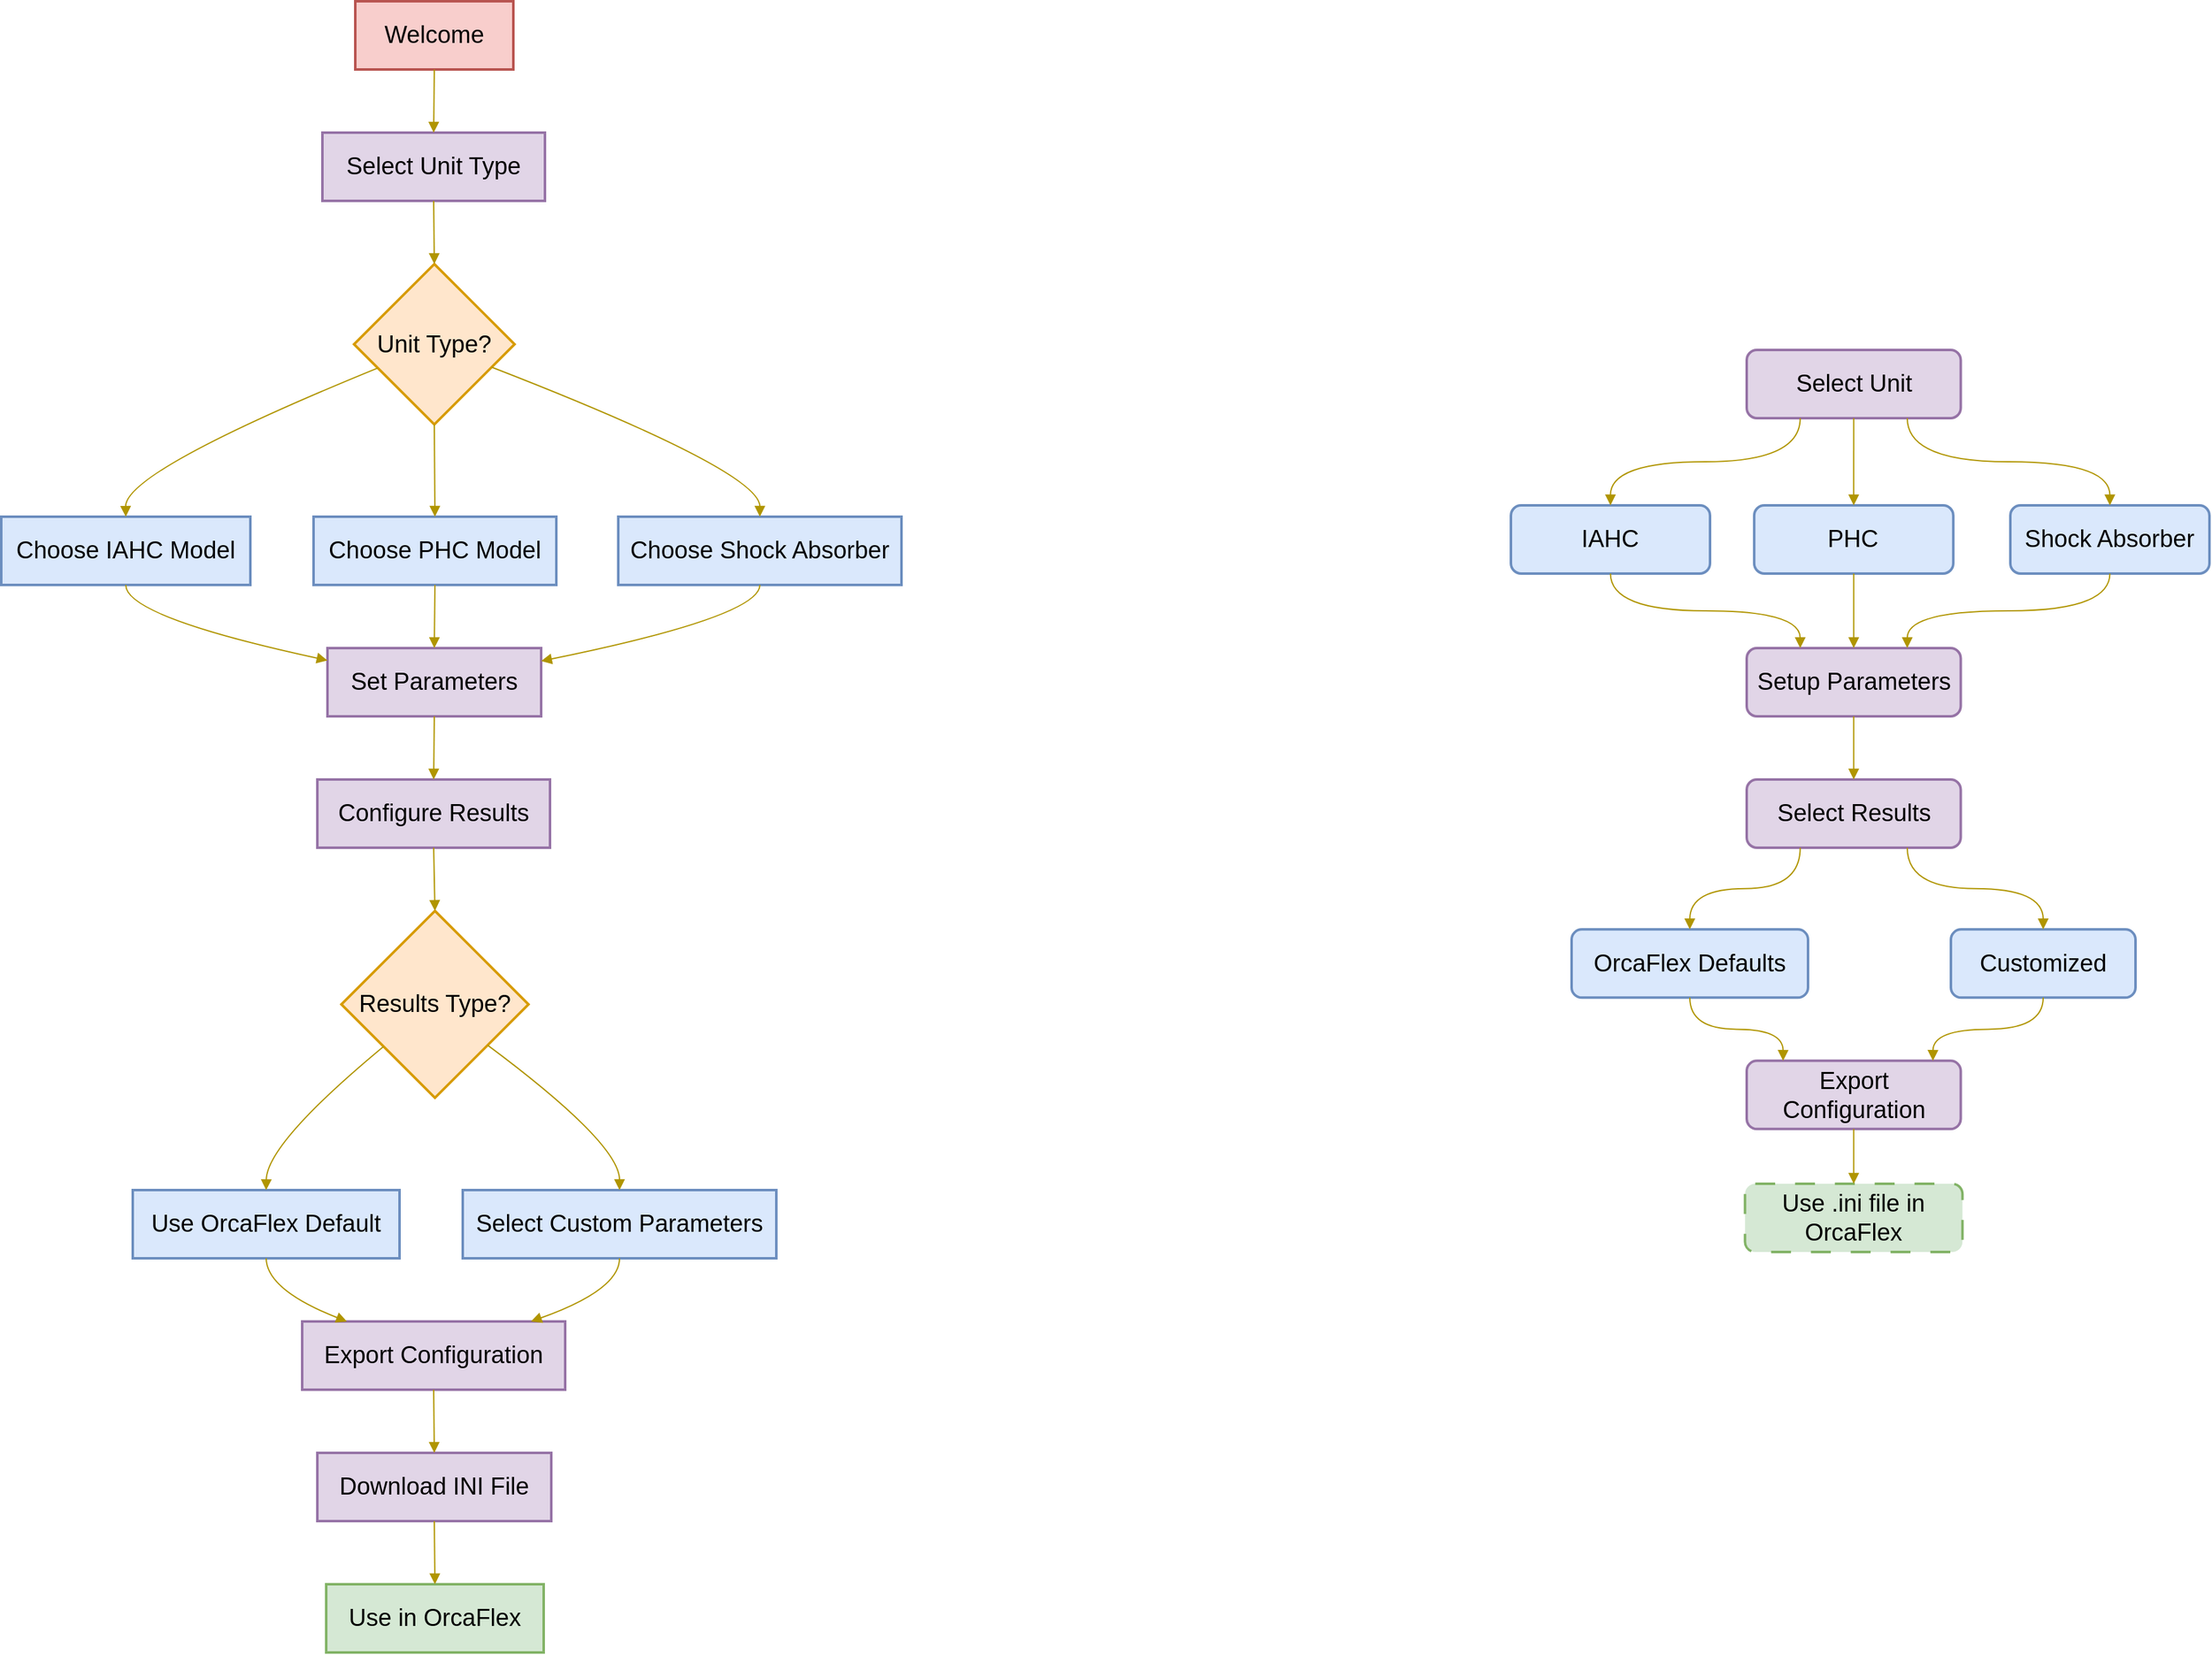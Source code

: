 <mxfile version="28.0.4">
  <diagram name="Page-1" id="onxP4JfPwNa4epTdOo82">
    <mxGraphModel dx="3491" dy="889" grid="0" gridSize="10" guides="1" tooltips="1" connect="1" arrows="1" fold="1" page="0" pageScale="1" pageWidth="827" pageHeight="1169" math="0" shadow="0">
      <root>
        <mxCell id="0" />
        <mxCell id="1" parent="0" />
        <mxCell id="If4_q0kXJj8Fwwu1IU7B-143" value="Welcome" style="whiteSpace=wrap;strokeWidth=2;fontSize=19;fillColor=#f8cecc;strokeColor=#b85450;" parent="1" vertex="1">
          <mxGeometry x="300" y="383" width="125" height="54" as="geometry" />
        </mxCell>
        <mxCell id="If4_q0kXJj8Fwwu1IU7B-144" value="Select Unit Type" style="whiteSpace=wrap;strokeWidth=2;fontSize=19;fillColor=#e1d5e7;strokeColor=#9673a6;" parent="1" vertex="1">
          <mxGeometry x="274" y="487" width="176" height="54" as="geometry" />
        </mxCell>
        <mxCell id="If4_q0kXJj8Fwwu1IU7B-145" value="Unit Type?" style="rhombus;strokeWidth=2;whiteSpace=wrap;fontSize=19;fillColor=#ffe6cc;strokeColor=#d79b00;" parent="1" vertex="1">
          <mxGeometry x="299" y="591" width="127" height="127" as="geometry" />
        </mxCell>
        <mxCell id="If4_q0kXJj8Fwwu1IU7B-146" value="Choose IAHC Model" style="whiteSpace=wrap;strokeWidth=2;fontSize=19;fillColor=#dae8fc;strokeColor=#6c8ebf;" parent="1" vertex="1">
          <mxGeometry x="20" y="791" width="197" height="54" as="geometry" />
        </mxCell>
        <mxCell id="If4_q0kXJj8Fwwu1IU7B-147" value="Choose PHC Model" style="whiteSpace=wrap;strokeWidth=2;fontSize=19;fillColor=#dae8fc;strokeColor=#6c8ebf;" parent="1" vertex="1">
          <mxGeometry x="267" y="791" width="192" height="54" as="geometry" />
        </mxCell>
        <mxCell id="If4_q0kXJj8Fwwu1IU7B-148" value="Choose Shock Absorber" style="whiteSpace=wrap;strokeWidth=2;fontSize=19;fillColor=#dae8fc;strokeColor=#6c8ebf;" parent="1" vertex="1">
          <mxGeometry x="508" y="791" width="224" height="54" as="geometry" />
        </mxCell>
        <mxCell id="If4_q0kXJj8Fwwu1IU7B-149" value="Set Parameters" style="whiteSpace=wrap;strokeWidth=2;fontSize=19;fillColor=#e1d5e7;strokeColor=#9673a6;" parent="1" vertex="1">
          <mxGeometry x="278" y="895" width="169" height="54" as="geometry" />
        </mxCell>
        <mxCell id="If4_q0kXJj8Fwwu1IU7B-150" value="Configure Results" style="whiteSpace=wrap;strokeWidth=2;fontSize=19;fillColor=#e1d5e7;strokeColor=#9673a6;" parent="1" vertex="1">
          <mxGeometry x="270" y="999" width="184" height="54" as="geometry" />
        </mxCell>
        <mxCell id="If4_q0kXJj8Fwwu1IU7B-151" value="Results Type?" style="rhombus;strokeWidth=2;whiteSpace=wrap;fontSize=19;fillColor=#ffe6cc;strokeColor=#d79b00;" parent="1" vertex="1">
          <mxGeometry x="289" y="1103" width="148" height="148" as="geometry" />
        </mxCell>
        <mxCell id="If4_q0kXJj8Fwwu1IU7B-152" value="Use OrcaFlex Default" style="whiteSpace=wrap;strokeWidth=2;fontSize=19;fillColor=#dae8fc;strokeColor=#6c8ebf;" parent="1" vertex="1">
          <mxGeometry x="124" y="1324" width="211" height="54" as="geometry" />
        </mxCell>
        <mxCell id="If4_q0kXJj8Fwwu1IU7B-153" value="Select Custom Parameters" style="whiteSpace=wrap;strokeWidth=2;fontSize=19;fillColor=#dae8fc;strokeColor=#6c8ebf;" parent="1" vertex="1">
          <mxGeometry x="385" y="1324" width="248" height="54" as="geometry" />
        </mxCell>
        <mxCell id="If4_q0kXJj8Fwwu1IU7B-154" value="Export Configuration" style="whiteSpace=wrap;strokeWidth=2;fontSize=19;fillColor=#e1d5e7;strokeColor=#9673a6;" parent="1" vertex="1">
          <mxGeometry x="258" y="1428" width="208" height="54" as="geometry" />
        </mxCell>
        <mxCell id="If4_q0kXJj8Fwwu1IU7B-155" value="Download INI File" style="whiteSpace=wrap;strokeWidth=2;fontSize=19;fillColor=#e1d5e7;strokeColor=#9673a6;" parent="1" vertex="1">
          <mxGeometry x="270" y="1532" width="185" height="54" as="geometry" />
        </mxCell>
        <mxCell id="If4_q0kXJj8Fwwu1IU7B-156" value="Use in OrcaFlex" style="whiteSpace=wrap;strokeWidth=2;fontSize=19;fillColor=#d5e8d4;strokeColor=#82b366;" parent="1" vertex="1">
          <mxGeometry x="277" y="1636" width="172" height="54" as="geometry" />
        </mxCell>
        <mxCell id="If4_q0kXJj8Fwwu1IU7B-157" value="" style="curved=1;startArrow=none;endArrow=block;exitX=0.5;exitY=1;entryX=0.5;entryY=0;rounded=0;fontSize=19;fillColor=#e3c800;strokeColor=#B09500;" parent="1" source="If4_q0kXJj8Fwwu1IU7B-143" target="If4_q0kXJj8Fwwu1IU7B-144" edge="1">
          <mxGeometry relative="1" as="geometry">
            <Array as="points" />
          </mxGeometry>
        </mxCell>
        <mxCell id="If4_q0kXJj8Fwwu1IU7B-158" value="" style="curved=1;startArrow=none;endArrow=block;exitX=0.5;exitY=1;entryX=0.5;entryY=0;rounded=0;fontSize=19;strokeColor=#B09500;align=center;verticalAlign=middle;fontFamily=Helvetica;fontColor=default;labelBackgroundColor=default;fillColor=#e3c800;" parent="1" source="If4_q0kXJj8Fwwu1IU7B-144" target="If4_q0kXJj8Fwwu1IU7B-145" edge="1">
          <mxGeometry relative="1" as="geometry">
            <Array as="points" />
          </mxGeometry>
        </mxCell>
        <mxCell id="If4_q0kXJj8Fwwu1IU7B-159" value="" style="curved=1;startArrow=none;endArrow=block;exitX=0;exitY=0.71;entryX=0.5;entryY=0.01;rounded=0;fontSize=19;strokeColor=#B09500;align=center;verticalAlign=middle;fontFamily=Helvetica;fontColor=default;labelBackgroundColor=default;fillColor=#e3c800;" parent="1" source="If4_q0kXJj8Fwwu1IU7B-145" target="If4_q0kXJj8Fwwu1IU7B-146" edge="1">
          <mxGeometry relative="1" as="geometry">
            <Array as="points">
              <mxPoint x="118" y="755" />
            </Array>
          </mxGeometry>
        </mxCell>
        <mxCell id="If4_q0kXJj8Fwwu1IU7B-160" value="" style="curved=1;startArrow=none;endArrow=block;exitX=0.5;exitY=1;entryX=0.5;entryY=0.01;rounded=0;fontSize=19;strokeColor=#B09500;align=center;verticalAlign=middle;fontFamily=Helvetica;fontColor=default;labelBackgroundColor=default;fillColor=#e3c800;" parent="1" source="If4_q0kXJj8Fwwu1IU7B-145" target="If4_q0kXJj8Fwwu1IU7B-147" edge="1">
          <mxGeometry relative="1" as="geometry">
            <Array as="points" />
          </mxGeometry>
        </mxCell>
        <mxCell id="If4_q0kXJj8Fwwu1IU7B-161" value="" style="curved=1;startArrow=none;endArrow=block;exitX=1;exitY=0.7;entryX=0.5;entryY=0.01;rounded=0;fontSize=19;strokeColor=#B09500;align=center;verticalAlign=middle;fontFamily=Helvetica;fontColor=default;labelBackgroundColor=default;fillColor=#e3c800;" parent="1" source="If4_q0kXJj8Fwwu1IU7B-145" target="If4_q0kXJj8Fwwu1IU7B-148" edge="1">
          <mxGeometry relative="1" as="geometry">
            <Array as="points">
              <mxPoint x="620" y="755" />
            </Array>
          </mxGeometry>
        </mxCell>
        <mxCell id="If4_q0kXJj8Fwwu1IU7B-162" value="" style="curved=1;startArrow=none;endArrow=block;exitX=0.5;exitY=1.01;entryX=0;entryY=0.18;rounded=0;fontSize=19;strokeColor=#B09500;align=center;verticalAlign=middle;fontFamily=Helvetica;fontColor=default;labelBackgroundColor=default;fillColor=#e3c800;" parent="1" source="If4_q0kXJj8Fwwu1IU7B-146" target="If4_q0kXJj8Fwwu1IU7B-149" edge="1">
          <mxGeometry relative="1" as="geometry">
            <Array as="points">
              <mxPoint x="118" y="870" />
            </Array>
          </mxGeometry>
        </mxCell>
        <mxCell id="If4_q0kXJj8Fwwu1IU7B-163" value="" style="curved=1;startArrow=none;endArrow=block;exitX=0.5;exitY=1.01;entryX=0.5;entryY=0.01;rounded=0;fontSize=19;strokeColor=#B09500;align=center;verticalAlign=middle;fontFamily=Helvetica;fontColor=default;labelBackgroundColor=default;fillColor=#e3c800;" parent="1" source="If4_q0kXJj8Fwwu1IU7B-147" target="If4_q0kXJj8Fwwu1IU7B-149" edge="1">
          <mxGeometry relative="1" as="geometry">
            <Array as="points" />
          </mxGeometry>
        </mxCell>
        <mxCell id="If4_q0kXJj8Fwwu1IU7B-164" value="" style="curved=1;startArrow=none;endArrow=block;exitX=0.5;exitY=1.01;entryX=1;entryY=0.19;rounded=0;fontSize=19;strokeColor=#B09500;align=center;verticalAlign=middle;fontFamily=Helvetica;fontColor=default;labelBackgroundColor=default;fillColor=#e3c800;" parent="1" source="If4_q0kXJj8Fwwu1IU7B-148" target="If4_q0kXJj8Fwwu1IU7B-149" edge="1">
          <mxGeometry relative="1" as="geometry">
            <Array as="points">
              <mxPoint x="620" y="870" />
            </Array>
          </mxGeometry>
        </mxCell>
        <mxCell id="If4_q0kXJj8Fwwu1IU7B-165" value="" style="curved=1;startArrow=none;endArrow=block;exitX=0.5;exitY=1.01;entryX=0.5;entryY=0.01;rounded=0;fontSize=19;strokeColor=#B09500;align=center;verticalAlign=middle;fontFamily=Helvetica;fontColor=default;labelBackgroundColor=default;fillColor=#e3c800;" parent="1" source="If4_q0kXJj8Fwwu1IU7B-149" target="If4_q0kXJj8Fwwu1IU7B-150" edge="1">
          <mxGeometry relative="1" as="geometry">
            <Array as="points" />
          </mxGeometry>
        </mxCell>
        <mxCell id="If4_q0kXJj8Fwwu1IU7B-166" value="" style="curved=1;startArrow=none;endArrow=block;exitX=0.5;exitY=1.01;entryX=0.5;entryY=0;rounded=0;fontSize=19;strokeColor=#B09500;align=center;verticalAlign=middle;fontFamily=Helvetica;fontColor=default;labelBackgroundColor=default;fillColor=#e3c800;" parent="1" source="If4_q0kXJj8Fwwu1IU7B-150" target="If4_q0kXJj8Fwwu1IU7B-151" edge="1">
          <mxGeometry relative="1" as="geometry">
            <Array as="points" />
          </mxGeometry>
        </mxCell>
        <mxCell id="If4_q0kXJj8Fwwu1IU7B-167" value="" style="curved=1;startArrow=none;endArrow=block;exitX=0;exitY=0.91;entryX=0.5;entryY=0;rounded=0;fontSize=19;strokeColor=#B09500;align=center;verticalAlign=middle;fontFamily=Helvetica;fontColor=default;labelBackgroundColor=default;fillColor=#e3c800;" parent="1" source="If4_q0kXJj8Fwwu1IU7B-151" target="If4_q0kXJj8Fwwu1IU7B-152" edge="1">
          <mxGeometry relative="1" as="geometry">
            <Array as="points">
              <mxPoint x="230" y="1287" />
            </Array>
          </mxGeometry>
        </mxCell>
        <mxCell id="If4_q0kXJj8Fwwu1IU7B-168" value="" style="curved=1;startArrow=none;endArrow=block;exitX=0.99;exitY=0.88;entryX=0.5;entryY=0;rounded=0;fontSize=19;strokeColor=#B09500;align=center;verticalAlign=middle;fontFamily=Helvetica;fontColor=default;labelBackgroundColor=default;fillColor=#e3c800;" parent="1" source="If4_q0kXJj8Fwwu1IU7B-151" target="If4_q0kXJj8Fwwu1IU7B-153" edge="1">
          <mxGeometry relative="1" as="geometry">
            <Array as="points">
              <mxPoint x="509" y="1287" />
            </Array>
          </mxGeometry>
        </mxCell>
        <mxCell id="If4_q0kXJj8Fwwu1IU7B-169" value="" style="curved=1;startArrow=none;endArrow=block;exitX=0.5;exitY=1;entryX=0.17;entryY=0;rounded=0;fontSize=19;strokeColor=#B09500;align=center;verticalAlign=middle;fontFamily=Helvetica;fontColor=default;labelBackgroundColor=default;fillColor=#e3c800;" parent="1" source="If4_q0kXJj8Fwwu1IU7B-152" target="If4_q0kXJj8Fwwu1IU7B-154" edge="1">
          <mxGeometry relative="1" as="geometry">
            <Array as="points">
              <mxPoint x="230" y="1403" />
            </Array>
          </mxGeometry>
        </mxCell>
        <mxCell id="If4_q0kXJj8Fwwu1IU7B-170" value="" style="curved=1;startArrow=none;endArrow=block;exitX=0.5;exitY=1;entryX=0.87;entryY=0;rounded=0;fontSize=19;strokeColor=#B09500;align=center;verticalAlign=middle;fontFamily=Helvetica;fontColor=default;labelBackgroundColor=default;fillColor=#e3c800;" parent="1" source="If4_q0kXJj8Fwwu1IU7B-153" target="If4_q0kXJj8Fwwu1IU7B-154" edge="1">
          <mxGeometry relative="1" as="geometry">
            <Array as="points">
              <mxPoint x="509" y="1403" />
            </Array>
          </mxGeometry>
        </mxCell>
        <mxCell id="If4_q0kXJj8Fwwu1IU7B-171" value="" style="curved=1;startArrow=none;endArrow=block;exitX=0.5;exitY=1;entryX=0.5;entryY=0;rounded=0;fontSize=19;strokeColor=#B09500;align=center;verticalAlign=middle;fontFamily=Helvetica;fontColor=default;labelBackgroundColor=default;fillColor=#e3c800;" parent="1" source="If4_q0kXJj8Fwwu1IU7B-154" target="If4_q0kXJj8Fwwu1IU7B-155" edge="1">
          <mxGeometry relative="1" as="geometry">
            <Array as="points" />
          </mxGeometry>
        </mxCell>
        <mxCell id="If4_q0kXJj8Fwwu1IU7B-172" value="" style="curved=1;startArrow=none;endArrow=block;exitX=0.5;exitY=1;entryX=0.5;entryY=0;rounded=0;fontSize=19;strokeColor=#B09500;align=center;verticalAlign=middle;fontFamily=Helvetica;fontColor=default;labelBackgroundColor=default;fillColor=#e3c800;" parent="1" source="If4_q0kXJj8Fwwu1IU7B-155" target="If4_q0kXJj8Fwwu1IU7B-156" edge="1">
          <mxGeometry relative="1" as="geometry">
            <Array as="points" />
          </mxGeometry>
        </mxCell>
        <mxCell id="dTzmcXaFt5rr0w2ORB2M-2" value="Select Unit" style="whiteSpace=wrap;strokeWidth=2;fontSize=19;fillColor=#e1d5e7;strokeColor=#9673a6;rounded=1;" vertex="1" parent="1">
          <mxGeometry x="1400.5" y="659" width="169.291" height="54" as="geometry" />
        </mxCell>
        <mxCell id="dTzmcXaFt5rr0w2ORB2M-4" value="IAHC" style="whiteSpace=wrap;strokeWidth=2;fontSize=19;fillColor=#dae8fc;strokeColor=#6c8ebf;rounded=1;" vertex="1" parent="1">
          <mxGeometry x="1214" y="782" width="157.48" height="54" as="geometry" />
        </mxCell>
        <mxCell id="dTzmcXaFt5rr0w2ORB2M-5" value="PHC" style="whiteSpace=wrap;strokeWidth=2;fontSize=19;fillColor=#dae8fc;strokeColor=#6c8ebf;rounded=1;" vertex="1" parent="1">
          <mxGeometry x="1406.41" y="782" width="157.48" height="54" as="geometry" />
        </mxCell>
        <mxCell id="dTzmcXaFt5rr0w2ORB2M-6" value="Shock Absorber" style="whiteSpace=wrap;strokeWidth=2;fontSize=19;fillColor=#dae8fc;strokeColor=#6c8ebf;rounded=1;" vertex="1" parent="1">
          <mxGeometry x="1609" y="782" width="157.48" height="54" as="geometry" />
        </mxCell>
        <mxCell id="dTzmcXaFt5rr0w2ORB2M-7" value="Setup Parameters" style="whiteSpace=wrap;strokeWidth=2;fontSize=19;fillColor=#e1d5e7;strokeColor=#9673a6;rounded=1;" vertex="1" parent="1">
          <mxGeometry x="1400.5" y="895" width="169.291" height="54" as="geometry" />
        </mxCell>
        <mxCell id="dTzmcXaFt5rr0w2ORB2M-8" value="Select Results" style="whiteSpace=wrap;strokeWidth=2;fontSize=19;fillColor=#e1d5e7;strokeColor=#9673a6;rounded=1;" vertex="1" parent="1">
          <mxGeometry x="1400.5" y="999" width="169.291" height="54" as="geometry" />
        </mxCell>
        <mxCell id="dTzmcXaFt5rr0w2ORB2M-10" value="OrcaFlex Defaults" style="whiteSpace=wrap;strokeWidth=2;fontSize=19;fillColor=#dae8fc;strokeColor=#6c8ebf;rounded=1;" vertex="1" parent="1">
          <mxGeometry x="1262" y="1117.68" width="187" height="54" as="geometry" />
        </mxCell>
        <mxCell id="dTzmcXaFt5rr0w2ORB2M-11" value="Customized" style="whiteSpace=wrap;strokeWidth=2;fontSize=19;fillColor=#dae8fc;strokeColor=#6c8ebf;rounded=1;" vertex="1" parent="1">
          <mxGeometry x="1562" y="1117.68" width="146" height="54" as="geometry" />
        </mxCell>
        <mxCell id="dTzmcXaFt5rr0w2ORB2M-12" value="Export Configuration" style="whiteSpace=wrap;strokeWidth=2;fontSize=19;fillColor=#e1d5e7;strokeColor=#9673a6;rounded=1;" vertex="1" parent="1">
          <mxGeometry x="1400.5" y="1221.68" width="169.291" height="54" as="geometry" />
        </mxCell>
        <mxCell id="dTzmcXaFt5rr0w2ORB2M-14" value="Use .ini file in OrcaFlex" style="whiteSpace=wrap;strokeWidth=1.968;fontSize=19;fillColor=#d5e8d4;strokeColor=#82b366;rounded=1;dashed=1;dashPattern=8 8;" vertex="1" parent="1">
          <mxGeometry x="1399.15" y="1319" width="172" height="54" as="geometry" />
        </mxCell>
        <mxCell id="dTzmcXaFt5rr0w2ORB2M-17" value="" style="curved=1;startArrow=none;endArrow=block;exitX=0.25;exitY=1;entryX=0.5;entryY=0.01;rounded=0;fontSize=19;strokeColor=#B09500;align=center;verticalAlign=middle;fontFamily=Helvetica;fontColor=default;labelBackgroundColor=default;fillColor=#e3c800;exitDx=0;exitDy=0;edgeStyle=orthogonalEdgeStyle;" edge="1" source="dTzmcXaFt5rr0w2ORB2M-2" target="dTzmcXaFt5rr0w2ORB2M-4" parent="1">
          <mxGeometry relative="1" as="geometry">
            <mxPoint x="1443.782" y="673.282" as="sourcePoint" />
          </mxGeometry>
        </mxCell>
        <mxCell id="dTzmcXaFt5rr0w2ORB2M-18" value="" style="curved=1;startArrow=none;endArrow=block;exitX=0.5;exitY=1;entryX=0.5;entryY=0.01;rounded=0;fontSize=19;strokeColor=#B09500;align=center;verticalAlign=middle;fontFamily=Helvetica;fontColor=default;labelBackgroundColor=default;fillColor=#e3c800;exitDx=0;exitDy=0;edgeStyle=orthogonalEdgeStyle;" edge="1" source="dTzmcXaFt5rr0w2ORB2M-2" target="dTzmcXaFt5rr0w2ORB2M-5" parent="1">
          <mxGeometry relative="1" as="geometry">
            <mxPoint x="1488.5" y="718" as="sourcePoint" />
          </mxGeometry>
        </mxCell>
        <mxCell id="dTzmcXaFt5rr0w2ORB2M-19" value="" style="curved=1;startArrow=none;endArrow=block;exitX=0.75;exitY=1;entryX=0.5;entryY=0.01;rounded=0;fontSize=19;strokeColor=#B09500;align=center;verticalAlign=middle;fontFamily=Helvetica;fontColor=default;labelBackgroundColor=default;fillColor=#e3c800;exitDx=0;exitDy=0;edgeStyle=orthogonalEdgeStyle;" edge="1" source="dTzmcXaFt5rr0w2ORB2M-2" target="dTzmcXaFt5rr0w2ORB2M-6" parent="1">
          <mxGeometry relative="1" as="geometry">
            <mxPoint x="1533.857" y="672.643" as="sourcePoint" />
          </mxGeometry>
        </mxCell>
        <mxCell id="dTzmcXaFt5rr0w2ORB2M-20" value="" style="curved=1;startArrow=none;endArrow=block;exitX=0.5;exitY=1.01;entryX=0.25;entryY=0;rounded=0;fontSize=19;strokeColor=#B09500;align=center;verticalAlign=middle;fontFamily=Helvetica;fontColor=default;labelBackgroundColor=default;fillColor=#e3c800;edgeStyle=orthogonalEdgeStyle;entryDx=0;entryDy=0;" edge="1" source="dTzmcXaFt5rr0w2ORB2M-4" target="dTzmcXaFt5rr0w2ORB2M-7" parent="1">
          <mxGeometry relative="1" as="geometry" />
        </mxCell>
        <mxCell id="dTzmcXaFt5rr0w2ORB2M-21" value="" style="curved=1;startArrow=none;endArrow=block;exitX=0.5;exitY=1.01;entryX=0.5;entryY=0.01;rounded=0;fontSize=19;strokeColor=#B09500;align=center;verticalAlign=middle;fontFamily=Helvetica;fontColor=default;labelBackgroundColor=default;fillColor=#e3c800;edgeStyle=orthogonalEdgeStyle;" edge="1" source="dTzmcXaFt5rr0w2ORB2M-5" target="dTzmcXaFt5rr0w2ORB2M-7" parent="1">
          <mxGeometry relative="1" as="geometry" />
        </mxCell>
        <mxCell id="dTzmcXaFt5rr0w2ORB2M-22" value="" style="curved=1;startArrow=none;endArrow=block;exitX=0.5;exitY=1.01;entryX=0.75;entryY=0;rounded=0;fontSize=19;strokeColor=#B09500;align=center;verticalAlign=middle;fontFamily=Helvetica;fontColor=default;labelBackgroundColor=default;fillColor=#e3c800;edgeStyle=orthogonalEdgeStyle;entryDx=0;entryDy=0;" edge="1" source="dTzmcXaFt5rr0w2ORB2M-6" target="dTzmcXaFt5rr0w2ORB2M-7" parent="1">
          <mxGeometry relative="1" as="geometry" />
        </mxCell>
        <mxCell id="dTzmcXaFt5rr0w2ORB2M-23" value="" style="curved=1;startArrow=none;endArrow=block;exitX=0.5;exitY=1.01;entryX=0.5;entryY=0.01;rounded=0;fontSize=19;strokeColor=#B09500;align=center;verticalAlign=middle;fontFamily=Helvetica;fontColor=default;labelBackgroundColor=default;fillColor=#e3c800;" edge="1" source="dTzmcXaFt5rr0w2ORB2M-7" target="dTzmcXaFt5rr0w2ORB2M-8" parent="1">
          <mxGeometry relative="1" as="geometry">
            <Array as="points" />
          </mxGeometry>
        </mxCell>
        <mxCell id="dTzmcXaFt5rr0w2ORB2M-25" value="" style="curved=1;startArrow=none;endArrow=block;exitX=0.25;exitY=1;entryX=0.5;entryY=0;rounded=0;fontSize=19;strokeColor=#B09500;align=center;verticalAlign=middle;fontFamily=Helvetica;fontColor=default;labelBackgroundColor=default;fillColor=#e3c800;exitDx=0;exitDy=0;edgeStyle=orthogonalEdgeStyle;" edge="1" source="dTzmcXaFt5rr0w2ORB2M-8" target="dTzmcXaFt5rr0w2ORB2M-10" parent="1">
          <mxGeometry relative="1" as="geometry">
            <mxPoint x="1448.341" y="1004.021" as="sourcePoint" />
          </mxGeometry>
        </mxCell>
        <mxCell id="dTzmcXaFt5rr0w2ORB2M-26" value="" style="curved=1;startArrow=none;endArrow=block;exitX=0.75;exitY=1;entryX=0.5;entryY=0;rounded=0;fontSize=19;strokeColor=#B09500;align=center;verticalAlign=middle;fontFamily=Helvetica;fontColor=default;labelBackgroundColor=default;fillColor=#e3c800;exitDx=0;exitDy=0;edgeStyle=orthogonalEdgeStyle;" edge="1" source="dTzmcXaFt5rr0w2ORB2M-8" target="dTzmcXaFt5rr0w2ORB2M-11" parent="1">
          <mxGeometry relative="1" as="geometry">
            <mxPoint x="1530.678" y="1003.002" as="sourcePoint" />
          </mxGeometry>
        </mxCell>
        <mxCell id="dTzmcXaFt5rr0w2ORB2M-27" value="" style="curved=1;startArrow=none;endArrow=block;exitX=0.5;exitY=1;entryX=0.17;entryY=0;rounded=0;fontSize=19;strokeColor=#B09500;align=center;verticalAlign=middle;fontFamily=Helvetica;fontColor=default;labelBackgroundColor=default;fillColor=#e3c800;edgeStyle=orthogonalEdgeStyle;" edge="1" source="dTzmcXaFt5rr0w2ORB2M-10" target="dTzmcXaFt5rr0w2ORB2M-12" parent="1">
          <mxGeometry relative="1" as="geometry" />
        </mxCell>
        <mxCell id="dTzmcXaFt5rr0w2ORB2M-28" value="" style="curved=1;startArrow=none;endArrow=block;exitX=0.5;exitY=1;entryX=0.87;entryY=0;rounded=0;fontSize=19;strokeColor=#B09500;align=center;verticalAlign=middle;fontFamily=Helvetica;fontColor=default;labelBackgroundColor=default;fillColor=#e3c800;edgeStyle=orthogonalEdgeStyle;" edge="1" source="dTzmcXaFt5rr0w2ORB2M-11" target="dTzmcXaFt5rr0w2ORB2M-12" parent="1">
          <mxGeometry relative="1" as="geometry" />
        </mxCell>
        <mxCell id="dTzmcXaFt5rr0w2ORB2M-29" value="" style="curved=1;startArrow=none;endArrow=block;exitX=0.5;exitY=1;rounded=0;fontSize=19;strokeColor=#B09500;align=center;verticalAlign=middle;fontFamily=Helvetica;fontColor=default;labelBackgroundColor=default;fillColor=#e3c800;" edge="1" source="dTzmcXaFt5rr0w2ORB2M-12" target="dTzmcXaFt5rr0w2ORB2M-14" parent="1">
          <mxGeometry relative="1" as="geometry">
            <Array as="points" />
            <mxPoint x="1488.5" y="1325.68" as="targetPoint" />
          </mxGeometry>
        </mxCell>
      </root>
    </mxGraphModel>
  </diagram>
</mxfile>
